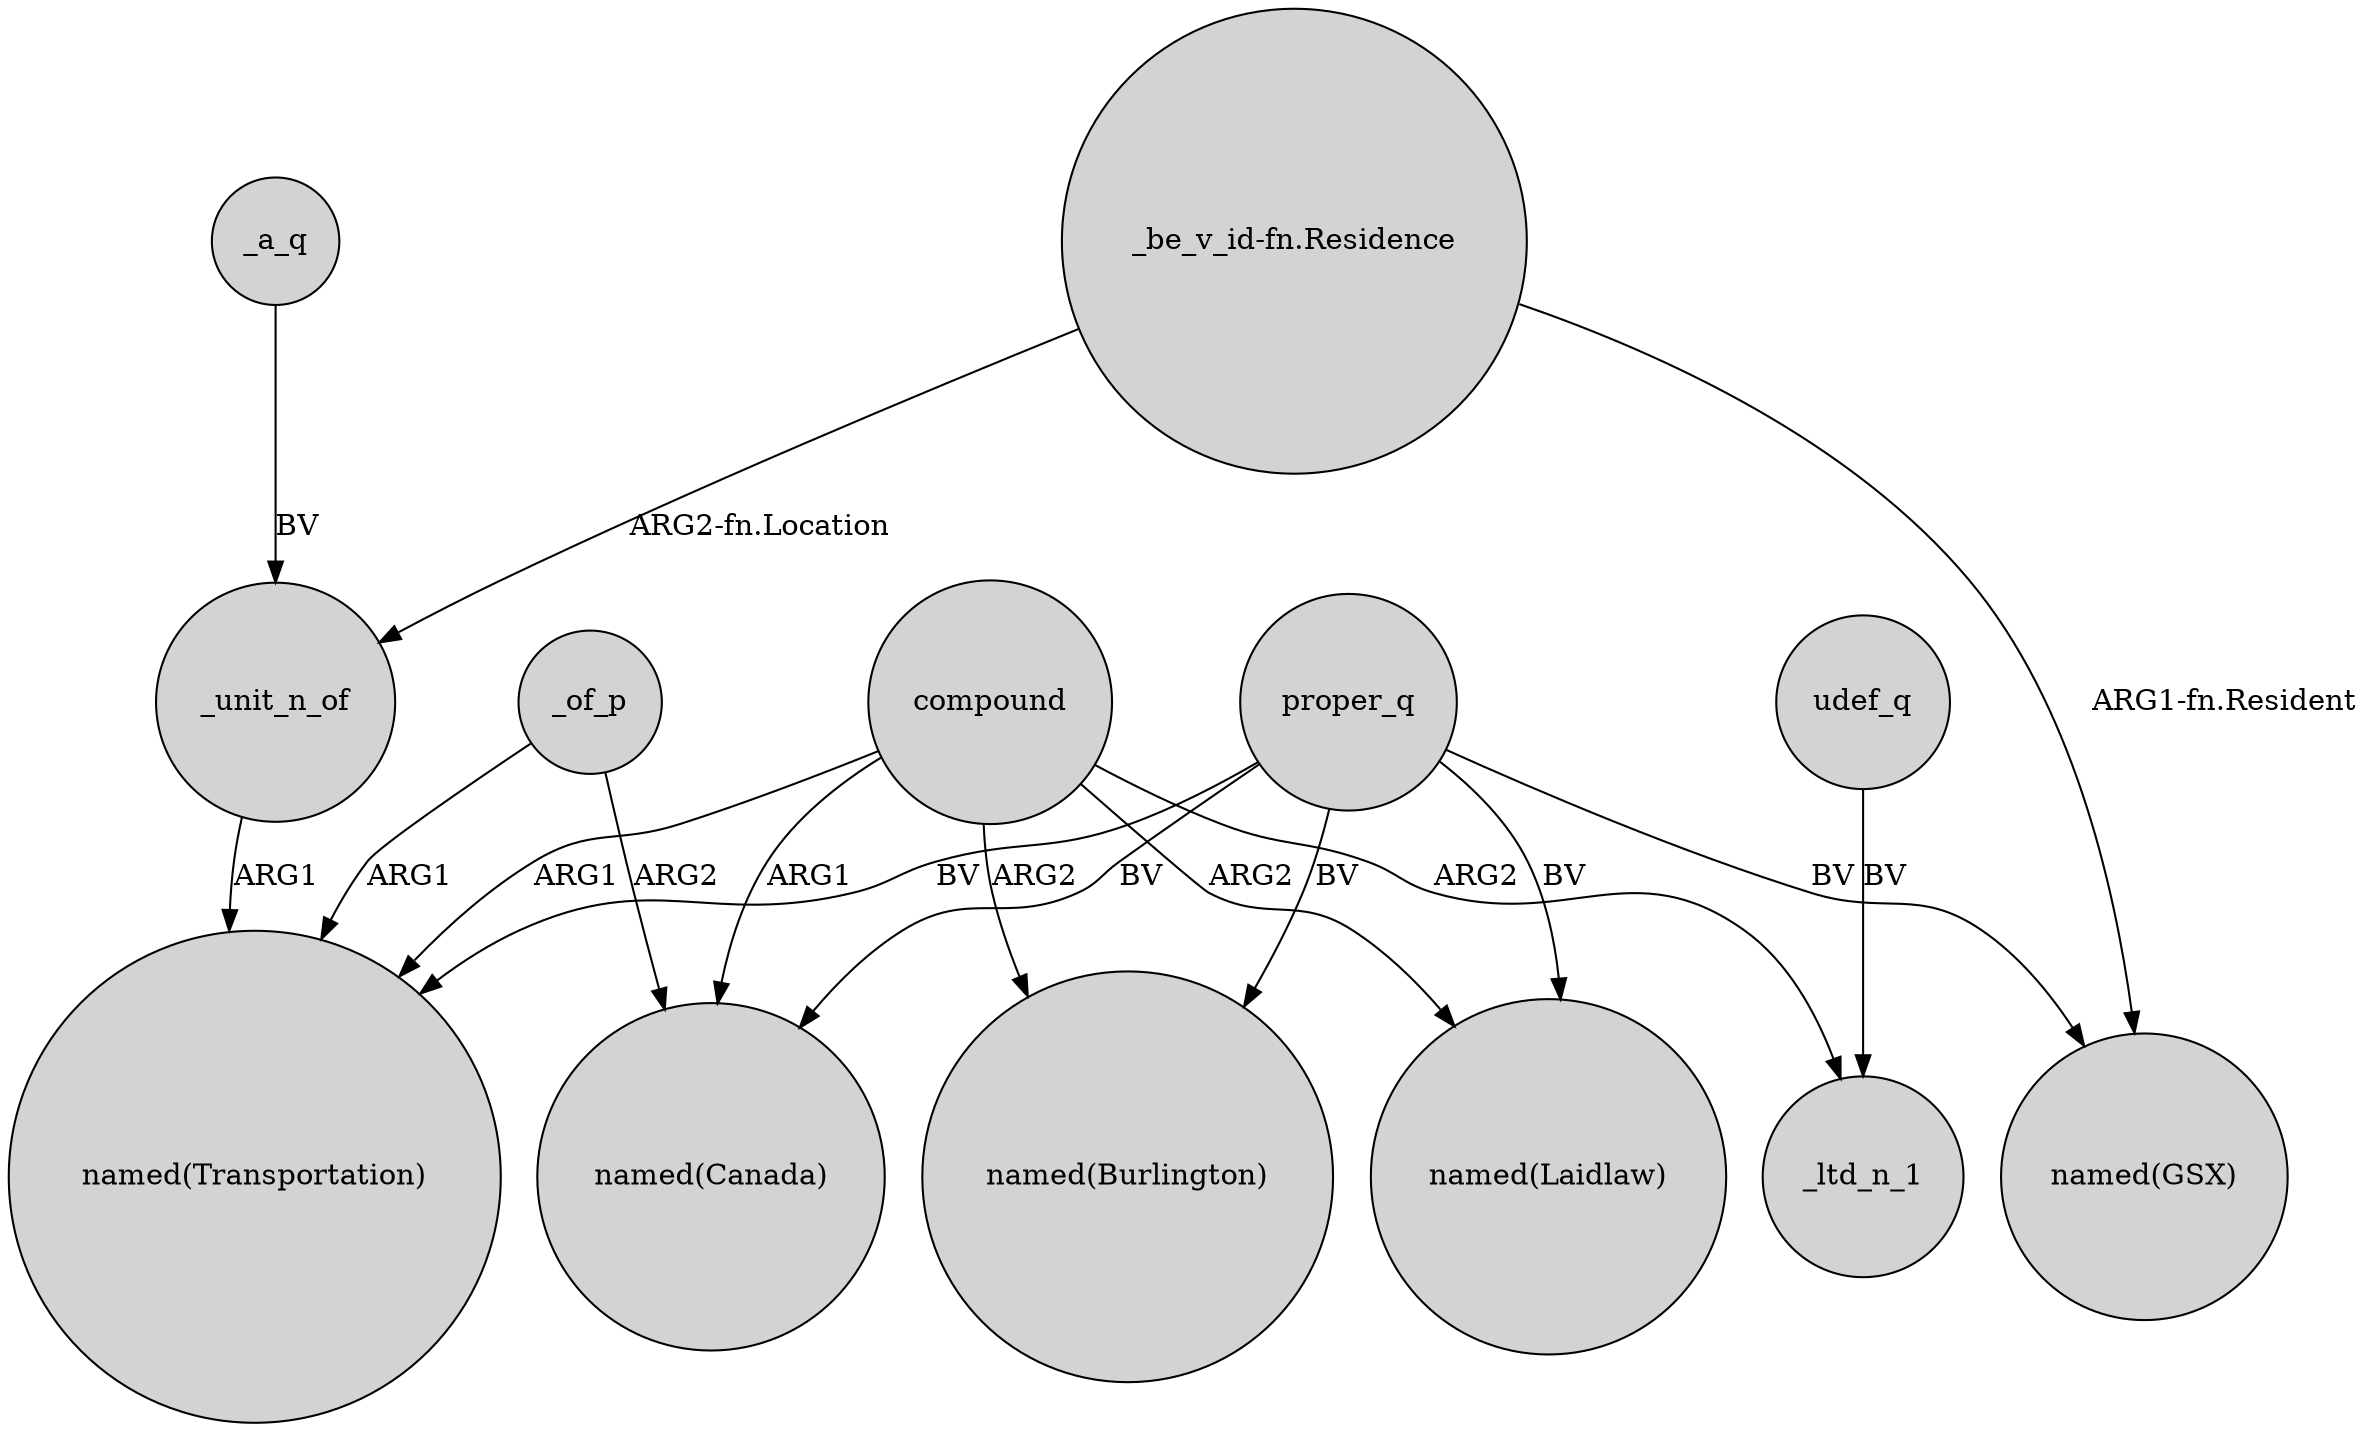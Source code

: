 digraph {
	node [shape=circle style=filled]
	_of_p -> "named(Transportation)" [label=ARG1]
	compound -> "named(Burlington)" [label=ARG2]
	compound -> "named(Transportation)" [label=ARG1]
	_unit_n_of -> "named(Transportation)" [label=ARG1]
	proper_q -> "named(Transportation)" [label=BV]
	proper_q -> "named(Laidlaw)" [label=BV]
	_of_p -> "named(Canada)" [label=ARG2]
	"_be_v_id-fn.Residence" -> _unit_n_of [label="ARG2-fn.Location"]
	udef_q -> _ltd_n_1 [label=BV]
	proper_q -> "named(GSX)" [label=BV]
	compound -> "named(Canada)" [label=ARG1]
	_a_q -> _unit_n_of [label=BV]
	proper_q -> "named(Burlington)" [label=BV]
	"_be_v_id-fn.Residence" -> "named(GSX)" [label="ARG1-fn.Resident"]
	compound -> "named(Laidlaw)" [label=ARG2]
	compound -> _ltd_n_1 [label=ARG2]
	proper_q -> "named(Canada)" [label=BV]
}
